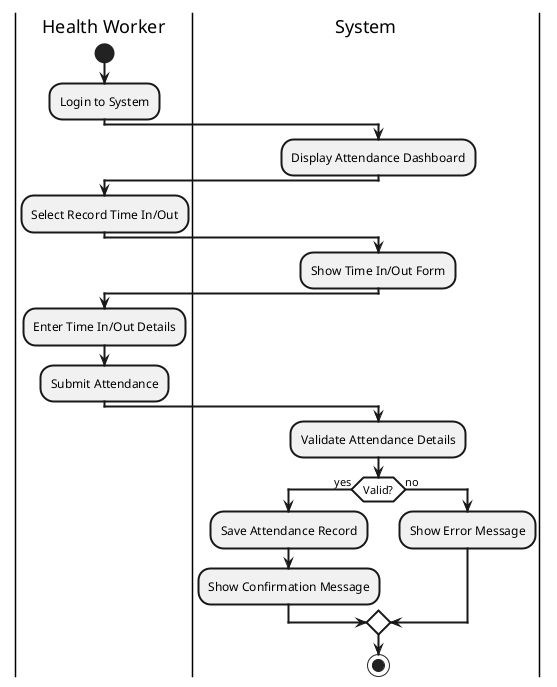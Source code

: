@startuml
skinparam defaultTextAlignment center
skinparam ArrowThickness 2
skinparam ActivityBorderThickness 2
skinparam ActivityDiamondBackgroundColor white
skinparam ActivityDiamondBorderThickness 2

|Health Worker|
start
:Login to System;

|System|
:Display Attendance Dashboard;

|Health Worker|
:Select Record Time In/Out;

|System|
:Show Time In/Out Form;

|Health Worker|
:Enter Time In/Out Details;
:Submit Attendance;

|System|
:Validate Attendance Details;
if (Valid?) then (yes)
  :Save Attendance Record;
  :Show Confirmation Message;
else (no)
  :Show Error Message;
endif

stop

@enduml 